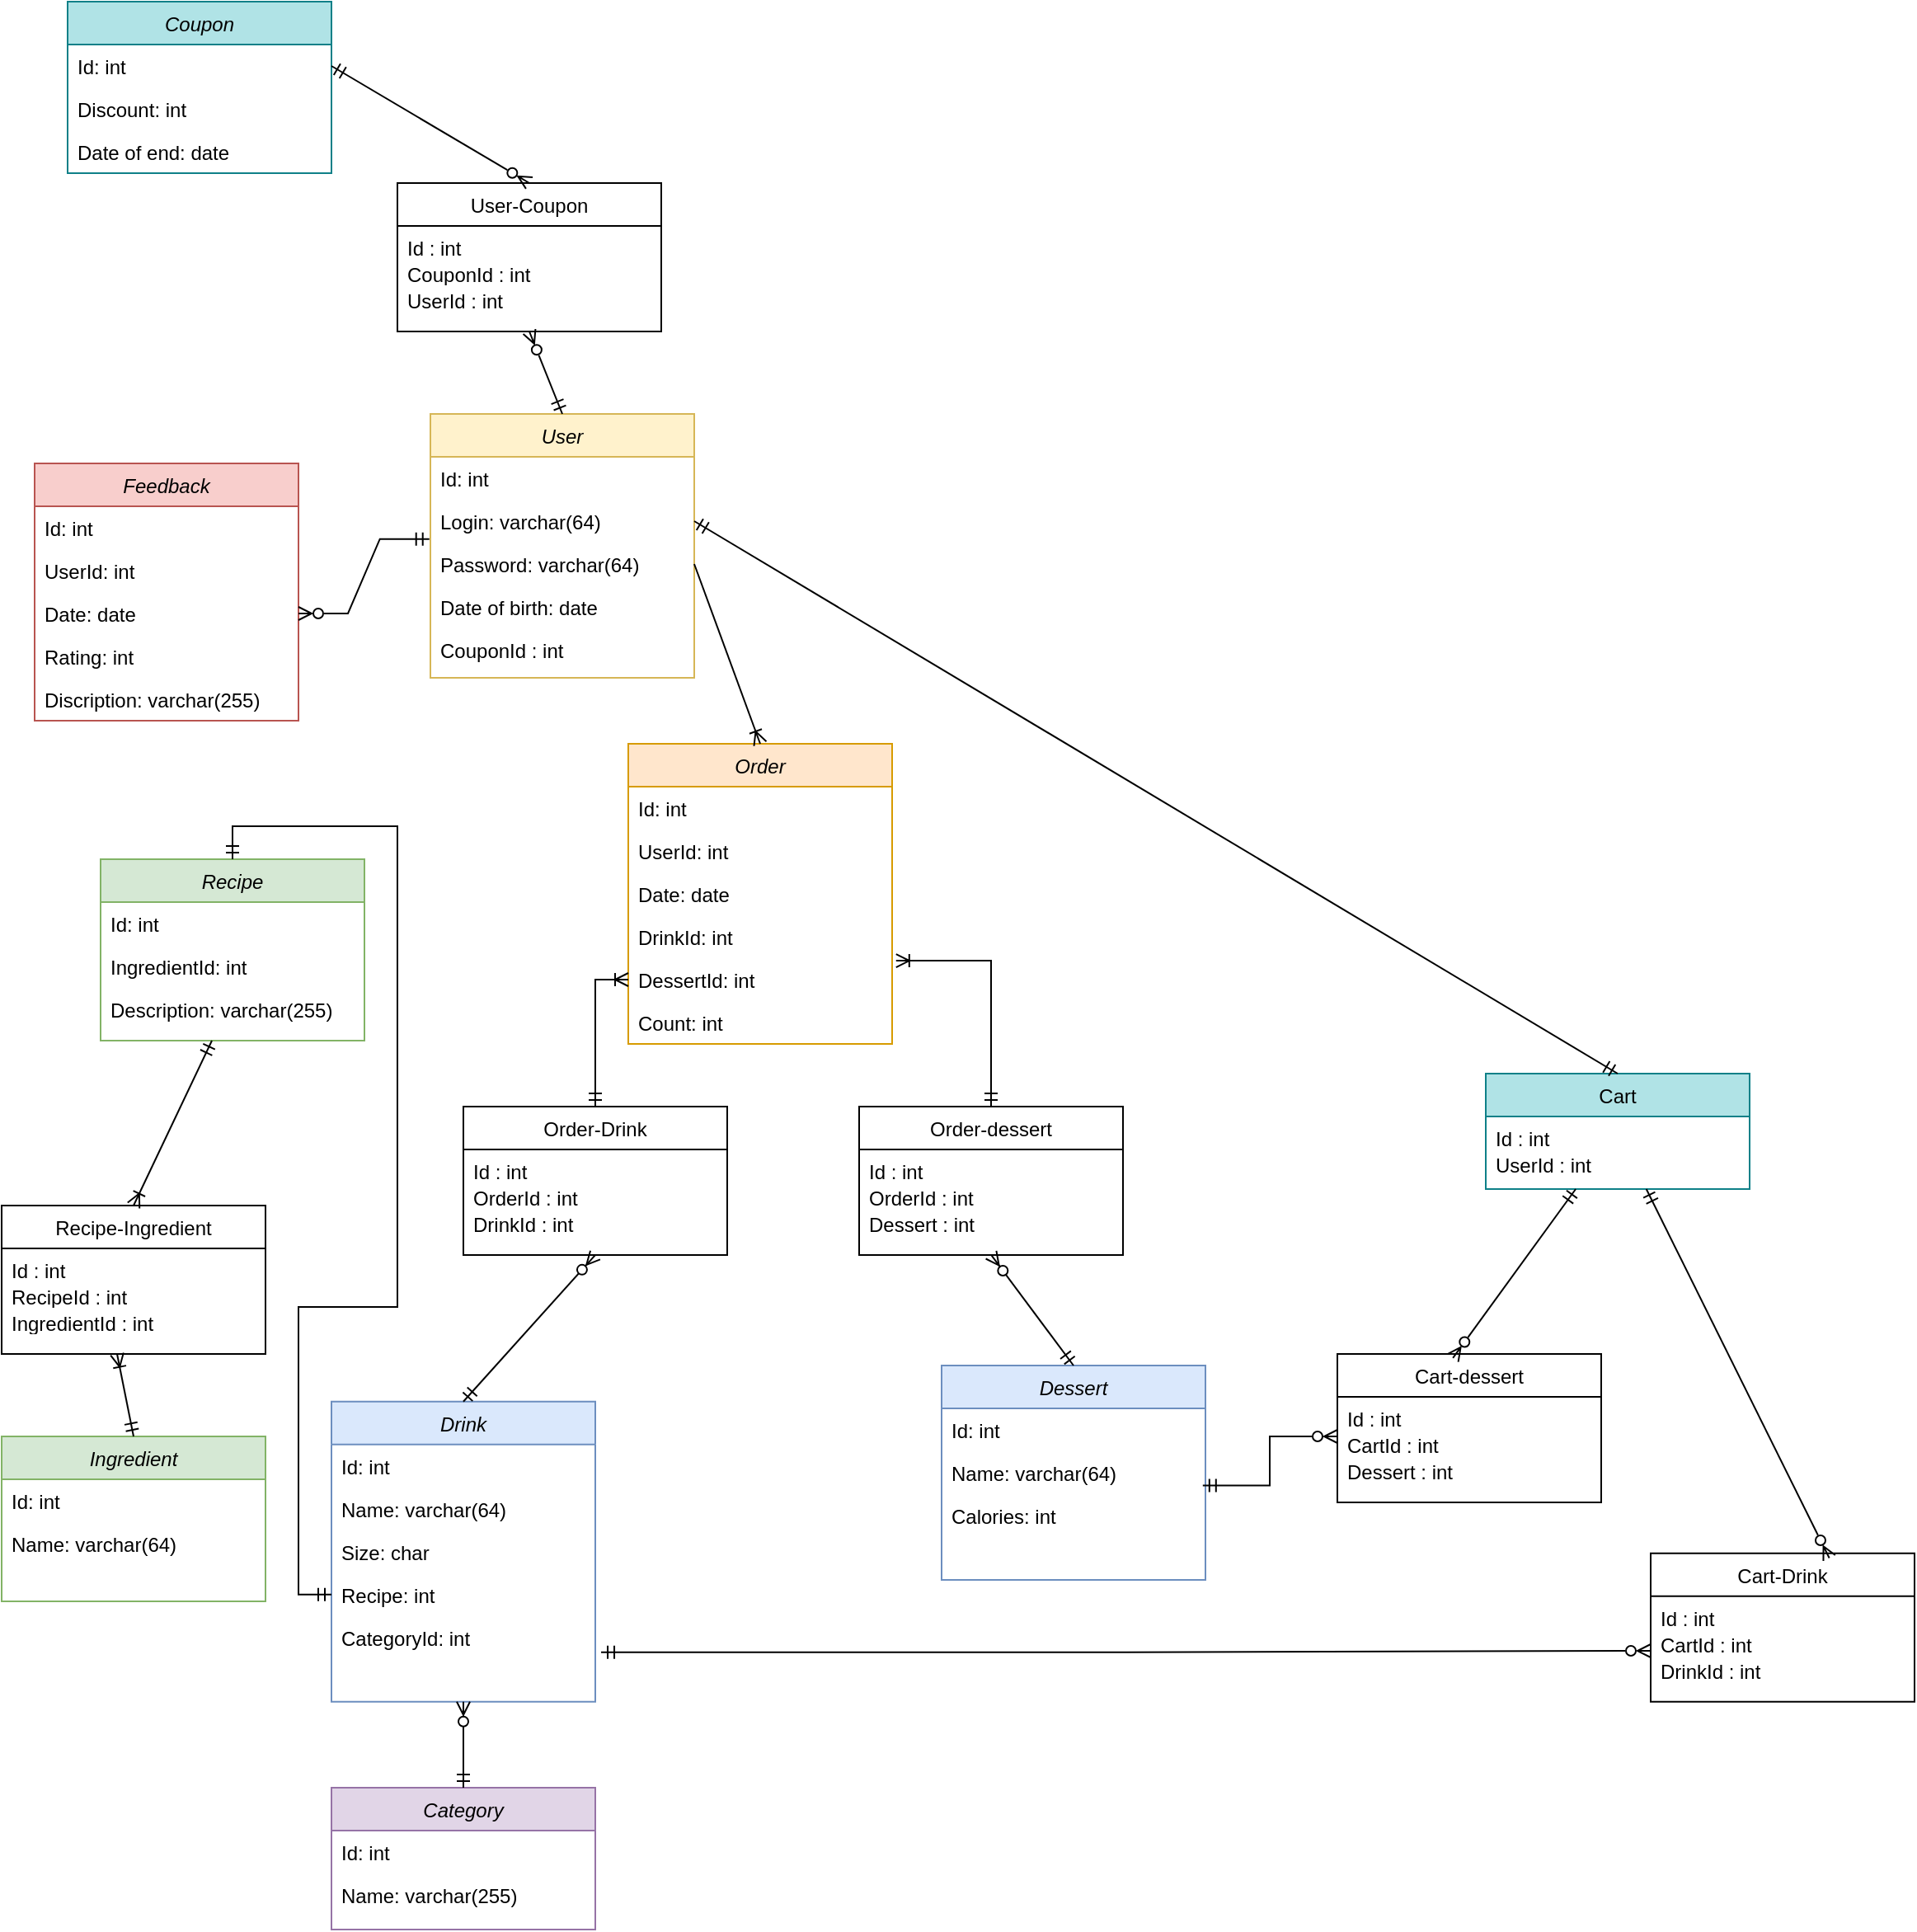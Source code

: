 <mxfile version="22.0.2" type="device">
  <diagram id="C5RBs43oDa-KdzZeNtuy" name="Page-1">
    <mxGraphModel dx="835" dy="1622" grid="1" gridSize="10" guides="1" tooltips="1" connect="1" arrows="1" fold="1" page="1" pageScale="1" pageWidth="827" pageHeight="1169" math="0" shadow="0">
      <root>
        <mxCell id="WIyWlLk6GJQsqaUBKTNV-0" />
        <mxCell id="WIyWlLk6GJQsqaUBKTNV-1" parent="WIyWlLk6GJQsqaUBKTNV-0" />
        <mxCell id="zkfFHV4jXpPFQw0GAbJ--0" value="Dessert" style="swimlane;fontStyle=2;align=center;verticalAlign=top;childLayout=stackLayout;horizontal=1;startSize=26;horizontalStack=0;resizeParent=1;resizeLast=0;collapsible=1;marginBottom=0;rounded=0;shadow=0;strokeWidth=1;fillColor=#dae8fc;strokeColor=#6c8ebf;" parent="WIyWlLk6GJQsqaUBKTNV-1" vertex="1">
          <mxGeometry x="790" y="-342" width="160" height="130" as="geometry">
            <mxRectangle x="230" y="140" width="160" height="26" as="alternateBounds" />
          </mxGeometry>
        </mxCell>
        <mxCell id="310pnRa5Z1byuFcqEeXe-136" value="Id: int" style="text;align=left;verticalAlign=top;spacingLeft=4;spacingRight=4;overflow=hidden;rotatable=0;points=[[0,0.5],[1,0.5]];portConstraint=eastwest;rounded=0;shadow=0;html=0;" parent="zkfFHV4jXpPFQw0GAbJ--0" vertex="1">
          <mxGeometry y="26" width="160" height="26" as="geometry" />
        </mxCell>
        <mxCell id="310pnRa5Z1byuFcqEeXe-138" value="Name: varchar(64)" style="text;align=left;verticalAlign=top;spacingLeft=4;spacingRight=4;overflow=hidden;rotatable=0;points=[[0,0.5],[1,0.5]];portConstraint=eastwest;" parent="zkfFHV4jXpPFQw0GAbJ--0" vertex="1">
          <mxGeometry y="52" width="160" height="26" as="geometry" />
        </mxCell>
        <mxCell id="zkfFHV4jXpPFQw0GAbJ--3" value="Calories: int" style="text;align=left;verticalAlign=top;spacingLeft=4;spacingRight=4;overflow=hidden;rotatable=0;points=[[0,0.5],[1,0.5]];portConstraint=eastwest;rounded=0;shadow=0;html=0;" parent="zkfFHV4jXpPFQw0GAbJ--0" vertex="1">
          <mxGeometry y="78" width="160" height="26" as="geometry" />
        </mxCell>
        <mxCell id="xgKtOcf8zNCmexhq9f7v-1" value="Ingredient" style="swimlane;fontStyle=2;align=center;verticalAlign=top;childLayout=stackLayout;horizontal=1;startSize=26;horizontalStack=0;resizeParent=1;resizeLast=0;collapsible=1;marginBottom=0;rounded=0;shadow=0;strokeWidth=1;fillColor=#d5e8d4;strokeColor=#82b366;" parent="WIyWlLk6GJQsqaUBKTNV-1" vertex="1">
          <mxGeometry x="220" y="-299" width="160" height="100" as="geometry">
            <mxRectangle x="230" y="140" width="160" height="26" as="alternateBounds" />
          </mxGeometry>
        </mxCell>
        <mxCell id="xgKtOcf8zNCmexhq9f7v-3" value="Id: int" style="text;align=left;verticalAlign=top;spacingLeft=4;spacingRight=4;overflow=hidden;rotatable=0;points=[[0,0.5],[1,0.5]];portConstraint=eastwest;rounded=0;shadow=0;html=0;" parent="xgKtOcf8zNCmexhq9f7v-1" vertex="1">
          <mxGeometry y="26" width="160" height="26" as="geometry" />
        </mxCell>
        <mxCell id="xgKtOcf8zNCmexhq9f7v-2" value="Name: varchar(64)" style="text;align=left;verticalAlign=top;spacingLeft=4;spacingRight=4;overflow=hidden;rotatable=0;points=[[0,0.5],[1,0.5]];portConstraint=eastwest;" parent="xgKtOcf8zNCmexhq9f7v-1" vertex="1">
          <mxGeometry y="52" width="160" height="26" as="geometry" />
        </mxCell>
        <mxCell id="xgKtOcf8zNCmexhq9f7v-8" value="Order" style="swimlane;fontStyle=2;align=center;verticalAlign=top;childLayout=stackLayout;horizontal=1;startSize=26;horizontalStack=0;resizeParent=1;resizeLast=0;collapsible=1;marginBottom=0;rounded=0;shadow=0;strokeWidth=1;fillColor=#ffe6cc;strokeColor=#d79b00;" parent="WIyWlLk6GJQsqaUBKTNV-1" vertex="1">
          <mxGeometry x="600" y="-719" width="160" height="182" as="geometry">
            <mxRectangle x="230" y="140" width="160" height="26" as="alternateBounds" />
          </mxGeometry>
        </mxCell>
        <mxCell id="xgKtOcf8zNCmexhq9f7v-10" value="Id: int" style="text;align=left;verticalAlign=top;spacingLeft=4;spacingRight=4;overflow=hidden;rotatable=0;points=[[0,0.5],[1,0.5]];portConstraint=eastwest;rounded=0;shadow=0;html=0;" parent="xgKtOcf8zNCmexhq9f7v-8" vertex="1">
          <mxGeometry y="26" width="160" height="26" as="geometry" />
        </mxCell>
        <mxCell id="xgKtOcf8zNCmexhq9f7v-9" value="UserId: int" style="text;align=left;verticalAlign=top;spacingLeft=4;spacingRight=4;overflow=hidden;rotatable=0;points=[[0,0.5],[1,0.5]];portConstraint=eastwest;" parent="xgKtOcf8zNCmexhq9f7v-8" vertex="1">
          <mxGeometry y="52" width="160" height="26" as="geometry" />
        </mxCell>
        <mxCell id="xgKtOcf8zNCmexhq9f7v-11" value="Date: date" style="text;align=left;verticalAlign=top;spacingLeft=4;spacingRight=4;overflow=hidden;rotatable=0;points=[[0,0.5],[1,0.5]];portConstraint=eastwest;rounded=0;shadow=0;html=0;" parent="xgKtOcf8zNCmexhq9f7v-8" vertex="1">
          <mxGeometry y="78" width="160" height="26" as="geometry" />
        </mxCell>
        <mxCell id="dkHUZiq-XQNoRCW6jYtN-8" value="DrinkId: int" style="text;align=left;verticalAlign=top;spacingLeft=4;spacingRight=4;overflow=hidden;rotatable=0;points=[[0,0.5],[1,0.5]];portConstraint=eastwest;rounded=0;shadow=0;html=0;" parent="xgKtOcf8zNCmexhq9f7v-8" vertex="1">
          <mxGeometry y="104" width="160" height="26" as="geometry" />
        </mxCell>
        <mxCell id="310pnRa5Z1byuFcqEeXe-116" value="DessertId: int" style="text;align=left;verticalAlign=top;spacingLeft=4;spacingRight=4;overflow=hidden;rotatable=0;points=[[0,0.5],[1,0.5]];portConstraint=eastwest;rounded=0;shadow=0;html=0;" parent="xgKtOcf8zNCmexhq9f7v-8" vertex="1">
          <mxGeometry y="130" width="160" height="26" as="geometry" />
        </mxCell>
        <mxCell id="xgKtOcf8zNCmexhq9f7v-12" value="Count: int" style="text;align=left;verticalAlign=top;spacingLeft=4;spacingRight=4;overflow=hidden;rotatable=0;points=[[0,0.5],[1,0.5]];portConstraint=eastwest;rounded=0;shadow=0;html=0;" parent="xgKtOcf8zNCmexhq9f7v-8" vertex="1">
          <mxGeometry y="156" width="160" height="26" as="geometry" />
        </mxCell>
        <mxCell id="xgKtOcf8zNCmexhq9f7v-15" value="User" style="swimlane;fontStyle=2;align=center;verticalAlign=top;childLayout=stackLayout;horizontal=1;startSize=26;horizontalStack=0;resizeParent=1;resizeLast=0;collapsible=1;marginBottom=0;rounded=0;shadow=0;strokeWidth=1;fillColor=#fff2cc;strokeColor=#d6b656;" parent="WIyWlLk6GJQsqaUBKTNV-1" vertex="1">
          <mxGeometry x="480" y="-919" width="160" height="160" as="geometry">
            <mxRectangle x="230" y="140" width="160" height="26" as="alternateBounds" />
          </mxGeometry>
        </mxCell>
        <mxCell id="xgKtOcf8zNCmexhq9f7v-16" value="Id: int" style="text;align=left;verticalAlign=top;spacingLeft=4;spacingRight=4;overflow=hidden;rotatable=0;points=[[0,0.5],[1,0.5]];portConstraint=eastwest;rounded=0;shadow=0;html=0;" parent="xgKtOcf8zNCmexhq9f7v-15" vertex="1">
          <mxGeometry y="26" width="160" height="26" as="geometry" />
        </mxCell>
        <mxCell id="xgKtOcf8zNCmexhq9f7v-17" value="Login: varchar(64)" style="text;align=left;verticalAlign=top;spacingLeft=4;spacingRight=4;overflow=hidden;rotatable=0;points=[[0,0.5],[1,0.5]];portConstraint=eastwest;" parent="xgKtOcf8zNCmexhq9f7v-15" vertex="1">
          <mxGeometry y="52" width="160" height="26" as="geometry" />
        </mxCell>
        <mxCell id="xgKtOcf8zNCmexhq9f7v-24" value="Password: varchar(64)" style="text;align=left;verticalAlign=top;spacingLeft=4;spacingRight=4;overflow=hidden;rotatable=0;points=[[0,0.5],[1,0.5]];portConstraint=eastwest;rounded=0;shadow=0;html=0;" parent="xgKtOcf8zNCmexhq9f7v-15" vertex="1">
          <mxGeometry y="78" width="160" height="26" as="geometry" />
        </mxCell>
        <mxCell id="310pnRa5Z1byuFcqEeXe-80" value="Date of birth: date" style="text;align=left;verticalAlign=top;spacingLeft=4;spacingRight=4;overflow=hidden;rotatable=0;points=[[0,0.5],[1,0.5]];portConstraint=eastwest;rounded=0;shadow=0;html=0;" parent="xgKtOcf8zNCmexhq9f7v-15" vertex="1">
          <mxGeometry y="104" width="160" height="26" as="geometry" />
        </mxCell>
        <mxCell id="xgKtOcf8zNCmexhq9f7v-19" value="CouponId : int&#xa;" style="text;align=left;verticalAlign=top;spacingLeft=4;spacingRight=4;overflow=hidden;rotatable=0;points=[[0,0.5],[1,0.5]];portConstraint=eastwest;rounded=0;shadow=0;html=0;" parent="xgKtOcf8zNCmexhq9f7v-15" vertex="1">
          <mxGeometry y="130" width="160" height="26" as="geometry" />
        </mxCell>
        <mxCell id="310pnRa5Z1byuFcqEeXe-0" value="Recipe" style="swimlane;fontStyle=2;align=center;verticalAlign=top;childLayout=stackLayout;horizontal=1;startSize=26;horizontalStack=0;resizeParent=1;resizeLast=0;collapsible=1;marginBottom=0;rounded=0;shadow=0;strokeWidth=1;fillColor=#d5e8d4;strokeColor=#82b366;" parent="WIyWlLk6GJQsqaUBKTNV-1" vertex="1">
          <mxGeometry x="280" y="-649" width="160" height="110" as="geometry">
            <mxRectangle x="230" y="140" width="160" height="26" as="alternateBounds" />
          </mxGeometry>
        </mxCell>
        <mxCell id="310pnRa5Z1byuFcqEeXe-1" value="Id: int" style="text;align=left;verticalAlign=top;spacingLeft=4;spacingRight=4;overflow=hidden;rotatable=0;points=[[0,0.5],[1,0.5]];portConstraint=eastwest;rounded=0;shadow=0;html=0;" parent="310pnRa5Z1byuFcqEeXe-0" vertex="1">
          <mxGeometry y="26" width="160" height="26" as="geometry" />
        </mxCell>
        <mxCell id="310pnRa5Z1byuFcqEeXe-3" value="IngredientId: int" style="text;align=left;verticalAlign=top;spacingLeft=4;spacingRight=4;overflow=hidden;rotatable=0;points=[[0,0.5],[1,0.5]];portConstraint=eastwest;rounded=0;shadow=0;html=0;" parent="310pnRa5Z1byuFcqEeXe-0" vertex="1">
          <mxGeometry y="52" width="160" height="26" as="geometry" />
        </mxCell>
        <mxCell id="310pnRa5Z1byuFcqEeXe-7" value="Description: varchar(255)" style="text;align=left;verticalAlign=top;spacingLeft=4;spacingRight=4;overflow=hidden;rotatable=0;points=[[0,0.5],[1,0.5]];portConstraint=eastwest;rounded=0;shadow=0;html=0;" parent="310pnRa5Z1byuFcqEeXe-0" vertex="1">
          <mxGeometry y="78" width="160" height="26" as="geometry" />
        </mxCell>
        <mxCell id="310pnRa5Z1byuFcqEeXe-32" value="Drink" style="swimlane;fontStyle=2;align=center;verticalAlign=top;childLayout=stackLayout;horizontal=1;startSize=26;horizontalStack=0;resizeParent=1;resizeLast=0;collapsible=1;marginBottom=0;rounded=0;shadow=0;strokeWidth=1;fillColor=#dae8fc;strokeColor=#6c8ebf;" parent="WIyWlLk6GJQsqaUBKTNV-1" vertex="1">
          <mxGeometry x="420" y="-320.14" width="160" height="182" as="geometry">
            <mxRectangle x="230" y="140" width="160" height="26" as="alternateBounds" />
          </mxGeometry>
        </mxCell>
        <mxCell id="310pnRa5Z1byuFcqEeXe-135" value="Id: int" style="text;align=left;verticalAlign=top;spacingLeft=4;spacingRight=4;overflow=hidden;rotatable=0;points=[[0,0.5],[1,0.5]];portConstraint=eastwest;rounded=0;shadow=0;html=0;" parent="310pnRa5Z1byuFcqEeXe-32" vertex="1">
          <mxGeometry y="26" width="160" height="26" as="geometry" />
        </mxCell>
        <mxCell id="310pnRa5Z1byuFcqEeXe-137" value="Name: varchar(64)" style="text;align=left;verticalAlign=top;spacingLeft=4;spacingRight=4;overflow=hidden;rotatable=0;points=[[0,0.5],[1,0.5]];portConstraint=eastwest;" parent="310pnRa5Z1byuFcqEeXe-32" vertex="1">
          <mxGeometry y="52" width="160" height="26" as="geometry" />
        </mxCell>
        <mxCell id="310pnRa5Z1byuFcqEeXe-35" value="Size: char" style="text;align=left;verticalAlign=top;spacingLeft=4;spacingRight=4;overflow=hidden;rotatable=0;points=[[0,0.5],[1,0.5]];portConstraint=eastwest;rounded=0;shadow=0;html=0;" parent="310pnRa5Z1byuFcqEeXe-32" vertex="1">
          <mxGeometry y="78" width="160" height="26" as="geometry" />
        </mxCell>
        <mxCell id="310pnRa5Z1byuFcqEeXe-74" value="Recipe: int" style="text;align=left;verticalAlign=top;spacingLeft=4;spacingRight=4;overflow=hidden;rotatable=0;points=[[0,0.5],[1,0.5]];portConstraint=eastwest;rounded=0;shadow=0;html=0;" parent="310pnRa5Z1byuFcqEeXe-32" vertex="1">
          <mxGeometry y="104" width="160" height="26" as="geometry" />
        </mxCell>
        <mxCell id="310pnRa5Z1byuFcqEeXe-45" value="CategoryId: int" style="text;align=left;verticalAlign=top;spacingLeft=4;spacingRight=4;overflow=hidden;rotatable=0;points=[[0,0.5],[1,0.5]];portConstraint=eastwest;rounded=0;shadow=0;html=0;" parent="310pnRa5Z1byuFcqEeXe-32" vertex="1">
          <mxGeometry y="130" width="160" height="26" as="geometry" />
        </mxCell>
        <mxCell id="310pnRa5Z1byuFcqEeXe-76" style="edgeStyle=orthogonalEdgeStyle;rounded=0;orthogonalLoop=1;jettySize=auto;html=1;entryX=0.5;entryY=0;entryDx=0;entryDy=0;startArrow=ERmandOne;startFill=0;endArrow=ERmandOne;endFill=0;" parent="WIyWlLk6GJQsqaUBKTNV-1" source="310pnRa5Z1byuFcqEeXe-74" target="310pnRa5Z1byuFcqEeXe-0" edge="1">
          <mxGeometry relative="1" as="geometry" />
        </mxCell>
        <mxCell id="310pnRa5Z1byuFcqEeXe-82" value="Feedback" style="swimlane;fontStyle=2;align=center;verticalAlign=top;childLayout=stackLayout;horizontal=1;startSize=26;horizontalStack=0;resizeParent=1;resizeLast=0;collapsible=1;marginBottom=0;rounded=0;shadow=0;strokeWidth=1;fillColor=#f8cecc;strokeColor=#b85450;" parent="WIyWlLk6GJQsqaUBKTNV-1" vertex="1">
          <mxGeometry x="240" y="-889" width="160" height="156" as="geometry">
            <mxRectangle x="230" y="140" width="160" height="26" as="alternateBounds" />
          </mxGeometry>
        </mxCell>
        <mxCell id="310pnRa5Z1byuFcqEeXe-115" value="Id: int" style="text;align=left;verticalAlign=top;spacingLeft=4;spacingRight=4;overflow=hidden;rotatable=0;points=[[0,0.5],[1,0.5]];portConstraint=eastwest;" parent="310pnRa5Z1byuFcqEeXe-82" vertex="1">
          <mxGeometry y="26" width="160" height="26" as="geometry" />
        </mxCell>
        <mxCell id="310pnRa5Z1byuFcqEeXe-84" value="UserId: int" style="text;align=left;verticalAlign=top;spacingLeft=4;spacingRight=4;overflow=hidden;rotatable=0;points=[[0,0.5],[1,0.5]];portConstraint=eastwest;" parent="310pnRa5Z1byuFcqEeXe-82" vertex="1">
          <mxGeometry y="52" width="160" height="26" as="geometry" />
        </mxCell>
        <mxCell id="310pnRa5Z1byuFcqEeXe-85" value="Date: date" style="text;align=left;verticalAlign=top;spacingLeft=4;spacingRight=4;overflow=hidden;rotatable=0;points=[[0,0.5],[1,0.5]];portConstraint=eastwest;rounded=0;shadow=0;html=0;" parent="310pnRa5Z1byuFcqEeXe-82" vertex="1">
          <mxGeometry y="78" width="160" height="26" as="geometry" />
        </mxCell>
        <mxCell id="310pnRa5Z1byuFcqEeXe-89" value="Rating: int" style="text;align=left;verticalAlign=top;spacingLeft=4;spacingRight=4;overflow=hidden;rotatable=0;points=[[0,0.5],[1,0.5]];portConstraint=eastwest;rounded=0;shadow=0;html=0;" parent="310pnRa5Z1byuFcqEeXe-82" vertex="1">
          <mxGeometry y="104" width="160" height="26" as="geometry" />
        </mxCell>
        <mxCell id="310pnRa5Z1byuFcqEeXe-86" value="Discription: varchar(255)" style="text;align=left;verticalAlign=top;spacingLeft=4;spacingRight=4;overflow=hidden;rotatable=0;points=[[0,0.5],[1,0.5]];portConstraint=eastwest;rounded=0;shadow=0;html=0;" parent="310pnRa5Z1byuFcqEeXe-82" vertex="1">
          <mxGeometry y="130" width="160" height="26" as="geometry" />
        </mxCell>
        <mxCell id="310pnRa5Z1byuFcqEeXe-90" value="Category" style="swimlane;fontStyle=2;align=center;verticalAlign=top;childLayout=stackLayout;horizontal=1;startSize=26;horizontalStack=0;resizeParent=1;resizeLast=0;collapsible=1;marginBottom=0;rounded=0;shadow=0;strokeWidth=1;fillColor=#e1d5e7;strokeColor=#9673a6;" parent="WIyWlLk6GJQsqaUBKTNV-1" vertex="1">
          <mxGeometry x="420" y="-86" width="160" height="86" as="geometry">
            <mxRectangle x="230" y="140" width="160" height="26" as="alternateBounds" />
          </mxGeometry>
        </mxCell>
        <mxCell id="310pnRa5Z1byuFcqEeXe-95" value="Id: int" style="text;align=left;verticalAlign=top;spacingLeft=4;spacingRight=4;overflow=hidden;rotatable=0;points=[[0,0.5],[1,0.5]];portConstraint=eastwest;rounded=0;shadow=0;html=0;" parent="310pnRa5Z1byuFcqEeXe-90" vertex="1">
          <mxGeometry y="26" width="160" height="26" as="geometry" />
        </mxCell>
        <mxCell id="310pnRa5Z1byuFcqEeXe-91" value="Name: varchar(255)" style="text;align=left;verticalAlign=top;spacingLeft=4;spacingRight=4;overflow=hidden;rotatable=0;points=[[0,0.5],[1,0.5]];portConstraint=eastwest;rounded=0;shadow=0;html=0;" parent="310pnRa5Z1byuFcqEeXe-90" vertex="1">
          <mxGeometry y="52" width="160" height="26" as="geometry" />
        </mxCell>
        <mxCell id="310pnRa5Z1byuFcqEeXe-96" value="Coupon" style="swimlane;fontStyle=2;align=center;verticalAlign=top;childLayout=stackLayout;horizontal=1;startSize=26;horizontalStack=0;resizeParent=1;resizeLast=0;collapsible=1;marginBottom=0;rounded=0;shadow=0;strokeWidth=1;fillColor=#b0e3e6;strokeColor=#0e8088;" parent="WIyWlLk6GJQsqaUBKTNV-1" vertex="1">
          <mxGeometry x="260" y="-1169" width="160" height="104" as="geometry">
            <mxRectangle x="230" y="140" width="160" height="26" as="alternateBounds" />
          </mxGeometry>
        </mxCell>
        <mxCell id="310pnRa5Z1byuFcqEeXe-97" value="Id: int" style="text;align=left;verticalAlign=top;spacingLeft=4;spacingRight=4;overflow=hidden;rotatable=0;points=[[0,0.5],[1,0.5]];portConstraint=eastwest;" parent="310pnRa5Z1byuFcqEeXe-96" vertex="1">
          <mxGeometry y="26" width="160" height="26" as="geometry" />
        </mxCell>
        <mxCell id="310pnRa5Z1byuFcqEeXe-99" value="Discount: int" style="text;align=left;verticalAlign=top;spacingLeft=4;spacingRight=4;overflow=hidden;rotatable=0;points=[[0,0.5],[1,0.5]];portConstraint=eastwest;rounded=0;shadow=0;html=0;" parent="310pnRa5Z1byuFcqEeXe-96" vertex="1">
          <mxGeometry y="52" width="160" height="26" as="geometry" />
        </mxCell>
        <mxCell id="310pnRa5Z1byuFcqEeXe-98" value="Date of end: date" style="text;align=left;verticalAlign=top;spacingLeft=4;spacingRight=4;overflow=hidden;rotatable=0;points=[[0,0.5],[1,0.5]];portConstraint=eastwest;rounded=0;shadow=0;html=0;" parent="310pnRa5Z1byuFcqEeXe-96" vertex="1">
          <mxGeometry y="78" width="160" height="26" as="geometry" />
        </mxCell>
        <mxCell id="310pnRa5Z1byuFcqEeXe-101" value="" style="edgeStyle=entityRelationEdgeStyle;fontSize=12;html=1;endArrow=ERzeroToMany;rounded=0;entryX=1;entryY=0.5;entryDx=0;entryDy=0;exitX=-0.004;exitY=0.917;exitDx=0;exitDy=0;exitPerimeter=0;startArrow=ERmandOne;startFill=0;endFill=0;" parent="WIyWlLk6GJQsqaUBKTNV-1" source="xgKtOcf8zNCmexhq9f7v-17" target="310pnRa5Z1byuFcqEeXe-85" edge="1">
          <mxGeometry width="100" height="100" relative="1" as="geometry">
            <mxPoint x="420" y="-879" as="sourcePoint" />
            <mxPoint x="660" y="-899" as="targetPoint" />
          </mxGeometry>
        </mxCell>
        <mxCell id="310pnRa5Z1byuFcqEeXe-104" value="" style="fontSize=12;html=1;endArrow=ERoneToMany;entryX=0.5;entryY=0;entryDx=0;entryDy=0;exitX=1;exitY=0.5;exitDx=0;exitDy=0;strokeColor=default;rounded=0;jumpStyle=none;" parent="WIyWlLk6GJQsqaUBKTNV-1" source="xgKtOcf8zNCmexhq9f7v-24" target="xgKtOcf8zNCmexhq9f7v-8" edge="1">
          <mxGeometry width="100" height="100" relative="1" as="geometry">
            <mxPoint x="540" y="-699" as="sourcePoint" />
            <mxPoint x="640" y="-799" as="targetPoint" />
          </mxGeometry>
        </mxCell>
        <mxCell id="310pnRa5Z1byuFcqEeXe-117" value="Cart" style="swimlane;fontStyle=0;align=center;verticalAlign=top;childLayout=stackLayout;horizontal=1;startSize=26;horizontalStack=0;resizeParent=1;resizeLast=0;collapsible=1;marginBottom=0;rounded=0;shadow=0;strokeWidth=1;fillColor=#b0e3e6;strokeColor=#0e8088;" parent="WIyWlLk6GJQsqaUBKTNV-1" vertex="1">
          <mxGeometry x="1120" y="-519" width="160" height="70" as="geometry">
            <mxRectangle x="1140" y="500" width="160" height="26" as="alternateBounds" />
          </mxGeometry>
        </mxCell>
        <mxCell id="310pnRa5Z1byuFcqEeXe-118" value="Id : int" style="text;align=left;verticalAlign=top;spacingLeft=4;spacingRight=4;overflow=hidden;rotatable=0;points=[[0,0.5],[1,0.5]];portConstraint=eastwest;rounded=0;shadow=0;html=0;" parent="310pnRa5Z1byuFcqEeXe-117" vertex="1">
          <mxGeometry y="26" width="160" height="16" as="geometry" />
        </mxCell>
        <mxCell id="310pnRa5Z1byuFcqEeXe-119" value="UserId : int" style="text;align=left;verticalAlign=top;spacingLeft=4;spacingRight=4;overflow=hidden;rotatable=0;points=[[0,0.5],[1,0.5]];portConstraint=eastwest;rounded=0;shadow=0;html=0;" parent="310pnRa5Z1byuFcqEeXe-117" vertex="1">
          <mxGeometry y="42" width="160" height="16" as="geometry" />
        </mxCell>
        <mxCell id="310pnRa5Z1byuFcqEeXe-127" value="" style="fontSize=12;html=1;endArrow=ERmandOne;startArrow=ERmandOne;rounded=0;entryX=0.5;entryY=0;entryDx=0;entryDy=0;exitX=1;exitY=0.5;exitDx=0;exitDy=0;" parent="WIyWlLk6GJQsqaUBKTNV-1" source="xgKtOcf8zNCmexhq9f7v-17" target="310pnRa5Z1byuFcqEeXe-117" edge="1">
          <mxGeometry width="100" height="100" relative="1" as="geometry">
            <mxPoint x="816.76" y="-769" as="sourcePoint" />
            <mxPoint x="1136.76" y="-619" as="targetPoint" />
          </mxGeometry>
        </mxCell>
        <mxCell id="310pnRa5Z1byuFcqEeXe-142" value="Order-Drink" style="swimlane;fontStyle=0;align=center;verticalAlign=top;childLayout=stackLayout;horizontal=1;startSize=26;horizontalStack=0;resizeParent=1;resizeLast=0;collapsible=1;marginBottom=0;rounded=0;shadow=0;strokeWidth=1;" parent="WIyWlLk6GJQsqaUBKTNV-1" vertex="1">
          <mxGeometry x="500" y="-499" width="160" height="90" as="geometry">
            <mxRectangle x="539" y="240" width="160" height="26" as="alternateBounds" />
          </mxGeometry>
        </mxCell>
        <mxCell id="310pnRa5Z1byuFcqEeXe-143" value="Id : int" style="text;align=left;verticalAlign=top;spacingLeft=4;spacingRight=4;overflow=hidden;rotatable=0;points=[[0,0.5],[1,0.5]];portConstraint=eastwest;rounded=0;shadow=0;html=0;" parent="310pnRa5Z1byuFcqEeXe-142" vertex="1">
          <mxGeometry y="26" width="160" height="16" as="geometry" />
        </mxCell>
        <mxCell id="310pnRa5Z1byuFcqEeXe-144" value="OrderId : int" style="text;align=left;verticalAlign=top;spacingLeft=4;spacingRight=4;overflow=hidden;rotatable=0;points=[[0,0.5],[1,0.5]];portConstraint=eastwest;rounded=0;shadow=0;html=0;" parent="310pnRa5Z1byuFcqEeXe-142" vertex="1">
          <mxGeometry y="42" width="160" height="16" as="geometry" />
        </mxCell>
        <mxCell id="310pnRa5Z1byuFcqEeXe-145" value="DrinkId : int" style="text;align=left;verticalAlign=top;spacingLeft=4;spacingRight=4;overflow=hidden;rotatable=0;points=[[0,0.5],[1,0.5]];portConstraint=eastwest;rounded=0;shadow=0;html=0;" parent="310pnRa5Z1byuFcqEeXe-142" vertex="1">
          <mxGeometry y="58" width="160" height="16" as="geometry" />
        </mxCell>
        <mxCell id="310pnRa5Z1byuFcqEeXe-146" value="Order-dessert" style="swimlane;fontStyle=0;align=center;verticalAlign=top;childLayout=stackLayout;horizontal=1;startSize=26;horizontalStack=0;resizeParent=1;resizeLast=0;collapsible=1;marginBottom=0;rounded=0;shadow=0;strokeWidth=1;" parent="WIyWlLk6GJQsqaUBKTNV-1" vertex="1">
          <mxGeometry x="740" y="-499" width="160" height="90" as="geometry">
            <mxRectangle x="539" y="240" width="160" height="26" as="alternateBounds" />
          </mxGeometry>
        </mxCell>
        <mxCell id="310pnRa5Z1byuFcqEeXe-147" value="Id : int" style="text;align=left;verticalAlign=top;spacingLeft=4;spacingRight=4;overflow=hidden;rotatable=0;points=[[0,0.5],[1,0.5]];portConstraint=eastwest;rounded=0;shadow=0;html=0;" parent="310pnRa5Z1byuFcqEeXe-146" vertex="1">
          <mxGeometry y="26" width="160" height="16" as="geometry" />
        </mxCell>
        <mxCell id="310pnRa5Z1byuFcqEeXe-148" value="OrderId : int" style="text;align=left;verticalAlign=top;spacingLeft=4;spacingRight=4;overflow=hidden;rotatable=0;points=[[0,0.5],[1,0.5]];portConstraint=eastwest;rounded=0;shadow=0;html=0;" parent="310pnRa5Z1byuFcqEeXe-146" vertex="1">
          <mxGeometry y="42" width="160" height="16" as="geometry" />
        </mxCell>
        <mxCell id="310pnRa5Z1byuFcqEeXe-149" value="Dessert : int" style="text;align=left;verticalAlign=top;spacingLeft=4;spacingRight=4;overflow=hidden;rotatable=0;points=[[0,0.5],[1,0.5]];portConstraint=eastwest;rounded=0;shadow=0;html=0;" parent="310pnRa5Z1byuFcqEeXe-146" vertex="1">
          <mxGeometry y="58" width="160" height="16" as="geometry" />
        </mxCell>
        <mxCell id="310pnRa5Z1byuFcqEeXe-150" value="" style="edgeStyle=orthogonalEdgeStyle;fontSize=12;html=1;endArrow=ERoneToMany;startArrow=ERmandOne;rounded=0;entryX=0;entryY=0.5;entryDx=0;entryDy=0;exitX=0.5;exitY=0;exitDx=0;exitDy=0;" parent="WIyWlLk6GJQsqaUBKTNV-1" source="310pnRa5Z1byuFcqEeXe-142" target="310pnRa5Z1byuFcqEeXe-116" edge="1">
          <mxGeometry width="100" height="100" relative="1" as="geometry">
            <mxPoint x="510" y="-129" as="sourcePoint" />
            <mxPoint x="510" y="-89" as="targetPoint" />
          </mxGeometry>
        </mxCell>
        <mxCell id="310pnRa5Z1byuFcqEeXe-151" value="" style="fontSize=12;html=1;endArrow=ERzeroToMany;startArrow=ERmandOne;rounded=0;entryX=0.5;entryY=1;entryDx=0;entryDy=0;exitX=0.5;exitY=0;exitDx=0;exitDy=0;" parent="WIyWlLk6GJQsqaUBKTNV-1" source="310pnRa5Z1byuFcqEeXe-32" target="310pnRa5Z1byuFcqEeXe-142" edge="1">
          <mxGeometry width="100" height="100" relative="1" as="geometry">
            <mxPoint x="780" y="-308.05" as="sourcePoint" />
            <mxPoint x="610" y="-302.05" as="targetPoint" />
          </mxGeometry>
        </mxCell>
        <mxCell id="310pnRa5Z1byuFcqEeXe-154" value="" style="edgeStyle=orthogonalEdgeStyle;fontSize=12;html=1;endArrow=ERoneToMany;startArrow=ERmandOne;rounded=0;entryX=1.015;entryY=0.059;entryDx=0;entryDy=0;exitX=0.5;exitY=0;exitDx=0;exitDy=0;entryPerimeter=0;" parent="WIyWlLk6GJQsqaUBKTNV-1" source="310pnRa5Z1byuFcqEeXe-146" target="310pnRa5Z1byuFcqEeXe-116" edge="1">
          <mxGeometry width="100" height="100" relative="1" as="geometry">
            <mxPoint x="799.53" y="-536" as="sourcePoint" />
            <mxPoint x="819.53" y="-639" as="targetPoint" />
          </mxGeometry>
        </mxCell>
        <mxCell id="310pnRa5Z1byuFcqEeXe-155" value="" style="fontSize=12;html=1;endArrow=ERzeroToMany;startArrow=ERmandOne;rounded=0;entryX=0.5;entryY=1;entryDx=0;entryDy=0;exitX=0.5;exitY=0;exitDx=0;exitDy=0;" parent="WIyWlLk6GJQsqaUBKTNV-1" source="zkfFHV4jXpPFQw0GAbJ--0" edge="1">
          <mxGeometry width="100" height="100" relative="1" as="geometry">
            <mxPoint x="740" y="-320.14" as="sourcePoint" />
            <mxPoint x="820" y="-409.14" as="targetPoint" />
          </mxGeometry>
        </mxCell>
        <mxCell id="310pnRa5Z1byuFcqEeXe-156" value="Cart-dessert" style="swimlane;fontStyle=0;align=center;verticalAlign=top;childLayout=stackLayout;horizontal=1;startSize=26;horizontalStack=0;resizeParent=1;resizeLast=0;collapsible=1;marginBottom=0;rounded=0;shadow=0;strokeWidth=1;" parent="WIyWlLk6GJQsqaUBKTNV-1" vertex="1">
          <mxGeometry x="1030" y="-349" width="160" height="90" as="geometry">
            <mxRectangle x="539" y="240" width="160" height="26" as="alternateBounds" />
          </mxGeometry>
        </mxCell>
        <mxCell id="310pnRa5Z1byuFcqEeXe-157" value="Id : int" style="text;align=left;verticalAlign=top;spacingLeft=4;spacingRight=4;overflow=hidden;rotatable=0;points=[[0,0.5],[1,0.5]];portConstraint=eastwest;rounded=0;shadow=0;html=0;" parent="310pnRa5Z1byuFcqEeXe-156" vertex="1">
          <mxGeometry y="26" width="160" height="16" as="geometry" />
        </mxCell>
        <mxCell id="310pnRa5Z1byuFcqEeXe-158" value="CartId : int" style="text;align=left;verticalAlign=top;spacingLeft=4;spacingRight=4;overflow=hidden;rotatable=0;points=[[0,0.5],[1,0.5]];portConstraint=eastwest;rounded=0;shadow=0;html=0;" parent="310pnRa5Z1byuFcqEeXe-156" vertex="1">
          <mxGeometry y="42" width="160" height="16" as="geometry" />
        </mxCell>
        <mxCell id="310pnRa5Z1byuFcqEeXe-159" value="Dessert : int" style="text;align=left;verticalAlign=top;spacingLeft=4;spacingRight=4;overflow=hidden;rotatable=0;points=[[0,0.5],[1,0.5]];portConstraint=eastwest;rounded=0;shadow=0;html=0;" parent="310pnRa5Z1byuFcqEeXe-156" vertex="1">
          <mxGeometry y="58" width="160" height="16" as="geometry" />
        </mxCell>
        <mxCell id="310pnRa5Z1byuFcqEeXe-160" value="Cart-Drink" style="swimlane;fontStyle=0;align=center;verticalAlign=top;childLayout=stackLayout;horizontal=1;startSize=26;horizontalStack=0;resizeParent=1;resizeLast=0;collapsible=1;marginBottom=0;rounded=0;shadow=0;strokeWidth=1;" parent="WIyWlLk6GJQsqaUBKTNV-1" vertex="1">
          <mxGeometry x="1220" y="-228.14" width="160" height="90" as="geometry">
            <mxRectangle x="539" y="240" width="160" height="26" as="alternateBounds" />
          </mxGeometry>
        </mxCell>
        <mxCell id="310pnRa5Z1byuFcqEeXe-161" value="Id : int" style="text;align=left;verticalAlign=top;spacingLeft=4;spacingRight=4;overflow=hidden;rotatable=0;points=[[0,0.5],[1,0.5]];portConstraint=eastwest;rounded=0;shadow=0;html=0;" parent="310pnRa5Z1byuFcqEeXe-160" vertex="1">
          <mxGeometry y="26" width="160" height="16" as="geometry" />
        </mxCell>
        <mxCell id="310pnRa5Z1byuFcqEeXe-162" value="CartId : int" style="text;align=left;verticalAlign=top;spacingLeft=4;spacingRight=4;overflow=hidden;rotatable=0;points=[[0,0.5],[1,0.5]];portConstraint=eastwest;rounded=0;shadow=0;html=0;" parent="310pnRa5Z1byuFcqEeXe-160" vertex="1">
          <mxGeometry y="42" width="160" height="16" as="geometry" />
        </mxCell>
        <mxCell id="310pnRa5Z1byuFcqEeXe-163" value="DrinkId : int" style="text;align=left;verticalAlign=top;spacingLeft=4;spacingRight=4;overflow=hidden;rotatable=0;points=[[0,0.5],[1,0.5]];portConstraint=eastwest;rounded=0;shadow=0;html=0;" parent="310pnRa5Z1byuFcqEeXe-160" vertex="1">
          <mxGeometry y="58" width="160" height="16" as="geometry" />
        </mxCell>
        <mxCell id="310pnRa5Z1byuFcqEeXe-164" style="rounded=0;orthogonalLoop=1;jettySize=auto;html=1;entryX=0.438;entryY=0.027;entryDx=0;entryDy=0;entryPerimeter=0;endArrow=ERzeroToMany;endFill=0;startArrow=ERmandOne;startFill=0;" parent="WIyWlLk6GJQsqaUBKTNV-1" source="310pnRa5Z1byuFcqEeXe-117" target="310pnRa5Z1byuFcqEeXe-156" edge="1">
          <mxGeometry relative="1" as="geometry" />
        </mxCell>
        <mxCell id="310pnRa5Z1byuFcqEeXe-165" style="rounded=0;orthogonalLoop=1;jettySize=auto;html=1;entryX=0.677;entryY=0.032;entryDx=0;entryDy=0;entryPerimeter=0;startArrow=ERmandOne;startFill=0;endArrow=ERzeroToMany;endFill=0;" parent="WIyWlLk6GJQsqaUBKTNV-1" source="310pnRa5Z1byuFcqEeXe-117" target="310pnRa5Z1byuFcqEeXe-160" edge="1">
          <mxGeometry relative="1" as="geometry" />
        </mxCell>
        <mxCell id="310pnRa5Z1byuFcqEeXe-167" value="" style="fontSize=12;html=1;endArrow=ERmandOne;startArrow=ERzeroToMany;rounded=0;edgeStyle=elbowEdgeStyle;entryX=0.99;entryY=-0.203;entryDx=0;entryDy=0;startFill=0;endFill=0;entryPerimeter=0;exitX=0;exitY=0.5;exitDx=0;exitDy=0;" parent="WIyWlLk6GJQsqaUBKTNV-1" edge="1" target="zkfFHV4jXpPFQw0GAbJ--3" source="310pnRa5Z1byuFcqEeXe-158">
          <mxGeometry width="100" height="100" relative="1" as="geometry">
            <mxPoint x="950" y="-305" as="sourcePoint" />
            <mxPoint x="1030" y="-304.56" as="targetPoint" />
          </mxGeometry>
        </mxCell>
        <mxCell id="310pnRa5Z1byuFcqEeXe-168" value="" style="fontSize=12;html=1;endArrow=ERzeroToMany;startArrow=ERmandOne;rounded=0;exitX=1.022;exitY=0.847;exitDx=0;exitDy=0;edgeStyle=elbowEdgeStyle;entryX=0;entryY=0.5;entryDx=0;entryDy=0;exitPerimeter=0;endFill=0;startFill=0;" parent="WIyWlLk6GJQsqaUBKTNV-1" edge="1">
          <mxGeometry width="100" height="100" relative="1" as="geometry">
            <mxPoint x="583.52" y="-168.118" as="sourcePoint" />
            <mxPoint x="1220" y="-169" as="targetPoint" />
          </mxGeometry>
        </mxCell>
        <mxCell id="310pnRa5Z1byuFcqEeXe-174" value="Recipe-Ingredient" style="swimlane;fontStyle=0;align=center;verticalAlign=top;childLayout=stackLayout;horizontal=1;startSize=26;horizontalStack=0;resizeParent=1;resizeLast=0;collapsible=1;marginBottom=0;rounded=0;shadow=0;strokeWidth=1;" parent="WIyWlLk6GJQsqaUBKTNV-1" vertex="1">
          <mxGeometry x="220" y="-439" width="160" height="90" as="geometry">
            <mxRectangle x="539" y="240" width="160" height="26" as="alternateBounds" />
          </mxGeometry>
        </mxCell>
        <mxCell id="310pnRa5Z1byuFcqEeXe-175" value="Id : int" style="text;align=left;verticalAlign=top;spacingLeft=4;spacingRight=4;overflow=hidden;rotatable=0;points=[[0,0.5],[1,0.5]];portConstraint=eastwest;rounded=0;shadow=0;html=0;" parent="310pnRa5Z1byuFcqEeXe-174" vertex="1">
          <mxGeometry y="26" width="160" height="16" as="geometry" />
        </mxCell>
        <mxCell id="310pnRa5Z1byuFcqEeXe-176" value="RecipeId : int" style="text;align=left;verticalAlign=top;spacingLeft=4;spacingRight=4;overflow=hidden;rotatable=0;points=[[0,0.5],[1,0.5]];portConstraint=eastwest;rounded=0;shadow=0;html=0;" parent="310pnRa5Z1byuFcqEeXe-174" vertex="1">
          <mxGeometry y="42" width="160" height="16" as="geometry" />
        </mxCell>
        <mxCell id="310pnRa5Z1byuFcqEeXe-177" value="IngredientId : int" style="text;align=left;verticalAlign=top;spacingLeft=4;spacingRight=4;overflow=hidden;rotatable=0;points=[[0,0.5],[1,0.5]];portConstraint=eastwest;rounded=0;shadow=0;html=0;" parent="310pnRa5Z1byuFcqEeXe-174" vertex="1">
          <mxGeometry y="58" width="160" height="16" as="geometry" />
        </mxCell>
        <mxCell id="dkHUZiq-XQNoRCW6jYtN-0" style="rounded=0;orthogonalLoop=1;jettySize=auto;html=1;entryX=0.5;entryY=0;entryDx=0;entryDy=0;endArrow=ERoneToMany;endFill=0;startArrow=ERmandOne;startFill=0;" parent="WIyWlLk6GJQsqaUBKTNV-1" target="310pnRa5Z1byuFcqEeXe-174" edge="1">
          <mxGeometry relative="1" as="geometry">
            <mxPoint x="347.5" y="-539" as="sourcePoint" />
            <mxPoint x="272.5" y="-437" as="targetPoint" />
          </mxGeometry>
        </mxCell>
        <mxCell id="dkHUZiq-XQNoRCW6jYtN-1" value="" style="fontSize=12;html=1;endArrow=ERmandOne;startArrow=ERoneToMany;rounded=0;entryX=0.5;entryY=0;entryDx=0;entryDy=0;startFill=0;endFill=0;" parent="WIyWlLk6GJQsqaUBKTNV-1" target="xgKtOcf8zNCmexhq9f7v-1" edge="1">
          <mxGeometry width="100" height="100" relative="1" as="geometry">
            <mxPoint x="290" y="-349" as="sourcePoint" />
            <mxPoint x="320" y="-319.7" as="targetPoint" />
          </mxGeometry>
        </mxCell>
        <mxCell id="dkHUZiq-XQNoRCW6jYtN-2" value="User-Coupon" style="swimlane;fontStyle=0;align=center;verticalAlign=top;childLayout=stackLayout;horizontal=1;startSize=26;horizontalStack=0;resizeParent=1;resizeLast=0;collapsible=1;marginBottom=0;rounded=0;shadow=0;strokeWidth=1;" parent="WIyWlLk6GJQsqaUBKTNV-1" vertex="1">
          <mxGeometry x="460" y="-1059" width="160" height="90" as="geometry">
            <mxRectangle x="539" y="240" width="160" height="26" as="alternateBounds" />
          </mxGeometry>
        </mxCell>
        <mxCell id="dkHUZiq-XQNoRCW6jYtN-3" value="Id : int" style="text;align=left;verticalAlign=top;spacingLeft=4;spacingRight=4;overflow=hidden;rotatable=0;points=[[0,0.5],[1,0.5]];portConstraint=eastwest;rounded=0;shadow=0;html=0;" parent="dkHUZiq-XQNoRCW6jYtN-2" vertex="1">
          <mxGeometry y="26" width="160" height="16" as="geometry" />
        </mxCell>
        <mxCell id="dkHUZiq-XQNoRCW6jYtN-4" value="CouponId : int" style="text;align=left;verticalAlign=top;spacingLeft=4;spacingRight=4;overflow=hidden;rotatable=0;points=[[0,0.5],[1,0.5]];portConstraint=eastwest;rounded=0;shadow=0;html=0;" parent="dkHUZiq-XQNoRCW6jYtN-2" vertex="1">
          <mxGeometry y="42" width="160" height="16" as="geometry" />
        </mxCell>
        <mxCell id="dkHUZiq-XQNoRCW6jYtN-5" value="UserId : int" style="text;align=left;verticalAlign=top;spacingLeft=4;spacingRight=4;overflow=hidden;rotatable=0;points=[[0,0.5],[1,0.5]];portConstraint=eastwest;rounded=0;shadow=0;html=0;" parent="dkHUZiq-XQNoRCW6jYtN-2" vertex="1">
          <mxGeometry y="58" width="160" height="16" as="geometry" />
        </mxCell>
        <mxCell id="dkHUZiq-XQNoRCW6jYtN-6" style="rounded=0;orthogonalLoop=1;jettySize=auto;html=1;entryX=0.5;entryY=0;entryDx=0;entryDy=0;endArrow=ERzeroToMany;endFill=0;startArrow=ERmandOne;startFill=0;exitX=1;exitY=0.5;exitDx=0;exitDy=0;" parent="WIyWlLk6GJQsqaUBKTNV-1" source="310pnRa5Z1byuFcqEeXe-97" target="dkHUZiq-XQNoRCW6jYtN-2" edge="1">
          <mxGeometry relative="1" as="geometry">
            <mxPoint x="627.5" y="-1219" as="sourcePoint" />
            <mxPoint x="552.5" y="-1117" as="targetPoint" />
          </mxGeometry>
        </mxCell>
        <mxCell id="dkHUZiq-XQNoRCW6jYtN-7" style="rounded=0;orthogonalLoop=1;jettySize=auto;html=1;entryX=0.5;entryY=1;entryDx=0;entryDy=0;endArrow=ERzeroToMany;endFill=0;startArrow=ERmandOne;startFill=0;exitX=0.5;exitY=0;exitDx=0;exitDy=0;" parent="WIyWlLk6GJQsqaUBKTNV-1" source="xgKtOcf8zNCmexhq9f7v-15" target="dkHUZiq-XQNoRCW6jYtN-2" edge="1">
          <mxGeometry relative="1" as="geometry">
            <mxPoint x="800" y="-1029" as="sourcePoint" />
            <mxPoint x="725" y="-927" as="targetPoint" />
          </mxGeometry>
        </mxCell>
        <mxCell id="NCiXXJRuxqjIM4p_Ot1e-0" value="" style="fontSize=12;html=1;endArrow=ERzeroToMany;startArrow=ERmandOne;rounded=0;exitX=0.5;exitY=0;exitDx=0;exitDy=0;entryX=0.5;entryY=1;entryDx=0;entryDy=0;" parent="WIyWlLk6GJQsqaUBKTNV-1" source="310pnRa5Z1byuFcqEeXe-90" target="310pnRa5Z1byuFcqEeXe-32" edge="1">
          <mxGeometry width="100" height="100" relative="1" as="geometry">
            <mxPoint x="530" y="-138" as="sourcePoint" />
            <mxPoint x="530" y="-140" as="targetPoint" />
          </mxGeometry>
        </mxCell>
      </root>
    </mxGraphModel>
  </diagram>
</mxfile>
